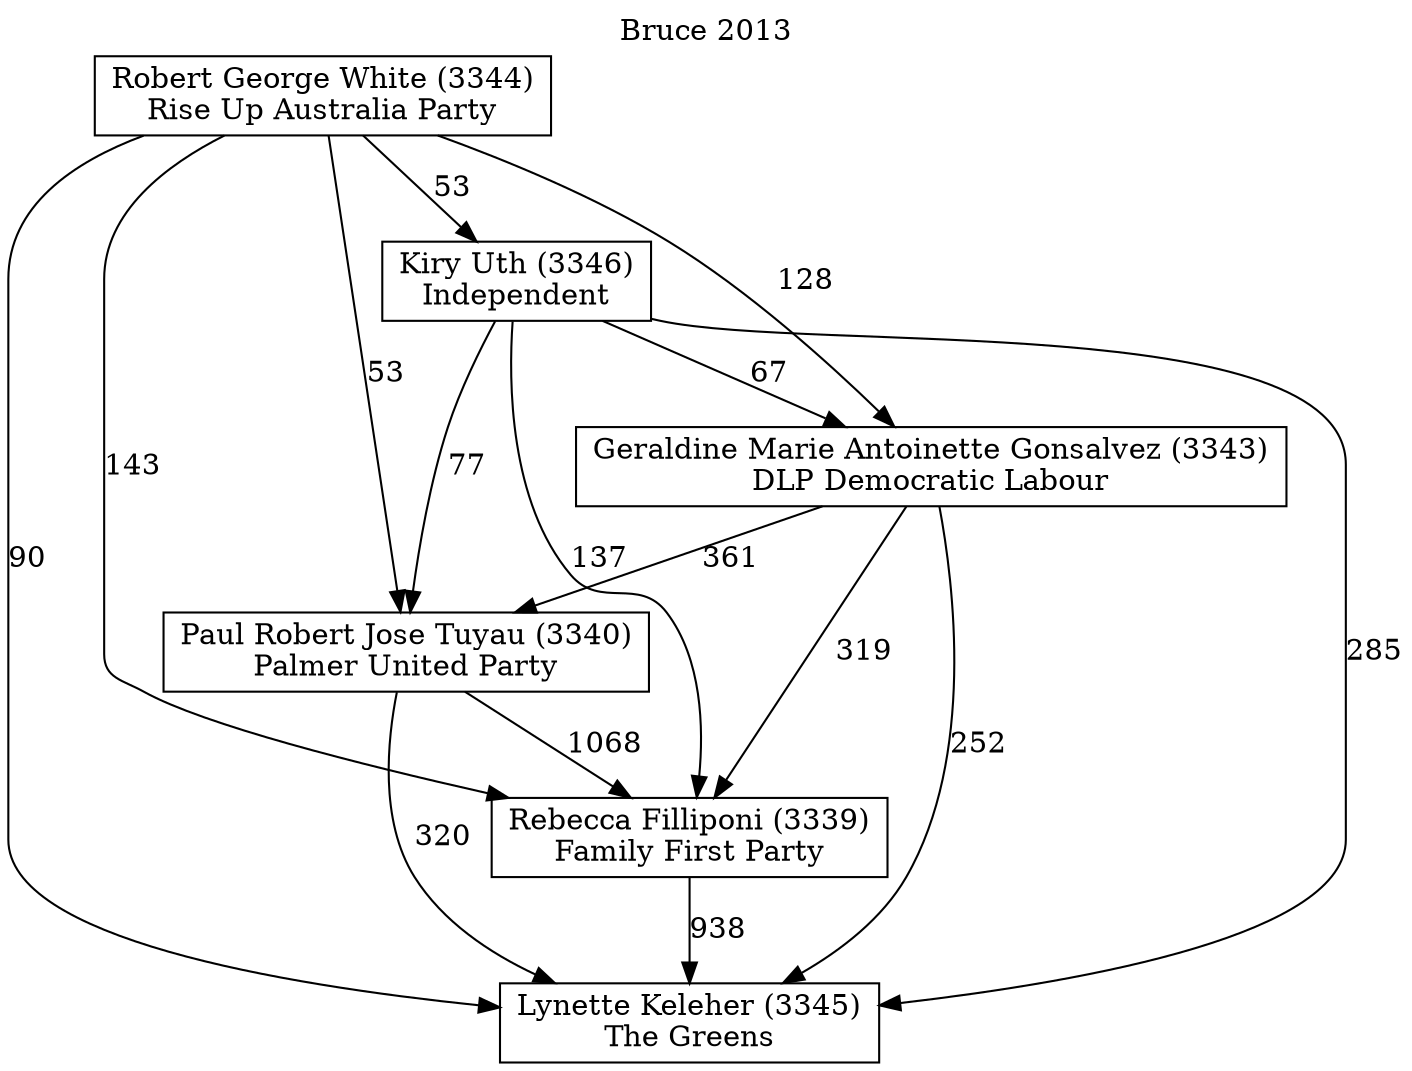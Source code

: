 // House preference flow
digraph "Lynette Keleher (3345)_Bruce_2013" {
	graph [label="Bruce 2013" labelloc=t]
	node [shape=box]
	"Lynette Keleher (3345)" [label="Lynette Keleher (3345)
The Greens"]
	"Rebecca Filliponi (3339)" [label="Rebecca Filliponi (3339)
Family First Party"]
	"Paul Robert Jose Tuyau (3340)" [label="Paul Robert Jose Tuyau (3340)
Palmer United Party"]
	"Geraldine Marie Antoinette Gonsalvez (3343)" [label="Geraldine Marie Antoinette Gonsalvez (3343)
DLP Democratic Labour"]
	"Kiry Uth (3346)" [label="Kiry Uth (3346)
Independent"]
	"Robert George White (3344)" [label="Robert George White (3344)
Rise Up Australia Party"]
	"Lynette Keleher (3345)" [label="Lynette Keleher (3345)
The Greens"]
	"Paul Robert Jose Tuyau (3340)" [label="Paul Robert Jose Tuyau (3340)
Palmer United Party"]
	"Geraldine Marie Antoinette Gonsalvez (3343)" [label="Geraldine Marie Antoinette Gonsalvez (3343)
DLP Democratic Labour"]
	"Kiry Uth (3346)" [label="Kiry Uth (3346)
Independent"]
	"Robert George White (3344)" [label="Robert George White (3344)
Rise Up Australia Party"]
	"Lynette Keleher (3345)" [label="Lynette Keleher (3345)
The Greens"]
	"Geraldine Marie Antoinette Gonsalvez (3343)" [label="Geraldine Marie Antoinette Gonsalvez (3343)
DLP Democratic Labour"]
	"Kiry Uth (3346)" [label="Kiry Uth (3346)
Independent"]
	"Robert George White (3344)" [label="Robert George White (3344)
Rise Up Australia Party"]
	"Lynette Keleher (3345)" [label="Lynette Keleher (3345)
The Greens"]
	"Kiry Uth (3346)" [label="Kiry Uth (3346)
Independent"]
	"Robert George White (3344)" [label="Robert George White (3344)
Rise Up Australia Party"]
	"Lynette Keleher (3345)" [label="Lynette Keleher (3345)
The Greens"]
	"Robert George White (3344)" [label="Robert George White (3344)
Rise Up Australia Party"]
	"Robert George White (3344)" [label="Robert George White (3344)
Rise Up Australia Party"]
	"Kiry Uth (3346)" [label="Kiry Uth (3346)
Independent"]
	"Robert George White (3344)" [label="Robert George White (3344)
Rise Up Australia Party"]
	"Robert George White (3344)" [label="Robert George White (3344)
Rise Up Australia Party"]
	"Geraldine Marie Antoinette Gonsalvez (3343)" [label="Geraldine Marie Antoinette Gonsalvez (3343)
DLP Democratic Labour"]
	"Kiry Uth (3346)" [label="Kiry Uth (3346)
Independent"]
	"Robert George White (3344)" [label="Robert George White (3344)
Rise Up Australia Party"]
	"Geraldine Marie Antoinette Gonsalvez (3343)" [label="Geraldine Marie Antoinette Gonsalvez (3343)
DLP Democratic Labour"]
	"Robert George White (3344)" [label="Robert George White (3344)
Rise Up Australia Party"]
	"Robert George White (3344)" [label="Robert George White (3344)
Rise Up Australia Party"]
	"Kiry Uth (3346)" [label="Kiry Uth (3346)
Independent"]
	"Robert George White (3344)" [label="Robert George White (3344)
Rise Up Australia Party"]
	"Robert George White (3344)" [label="Robert George White (3344)
Rise Up Australia Party"]
	"Paul Robert Jose Tuyau (3340)" [label="Paul Robert Jose Tuyau (3340)
Palmer United Party"]
	"Geraldine Marie Antoinette Gonsalvez (3343)" [label="Geraldine Marie Antoinette Gonsalvez (3343)
DLP Democratic Labour"]
	"Kiry Uth (3346)" [label="Kiry Uth (3346)
Independent"]
	"Robert George White (3344)" [label="Robert George White (3344)
Rise Up Australia Party"]
	"Paul Robert Jose Tuyau (3340)" [label="Paul Robert Jose Tuyau (3340)
Palmer United Party"]
	"Kiry Uth (3346)" [label="Kiry Uth (3346)
Independent"]
	"Robert George White (3344)" [label="Robert George White (3344)
Rise Up Australia Party"]
	"Paul Robert Jose Tuyau (3340)" [label="Paul Robert Jose Tuyau (3340)
Palmer United Party"]
	"Robert George White (3344)" [label="Robert George White (3344)
Rise Up Australia Party"]
	"Robert George White (3344)" [label="Robert George White (3344)
Rise Up Australia Party"]
	"Kiry Uth (3346)" [label="Kiry Uth (3346)
Independent"]
	"Robert George White (3344)" [label="Robert George White (3344)
Rise Up Australia Party"]
	"Robert George White (3344)" [label="Robert George White (3344)
Rise Up Australia Party"]
	"Geraldine Marie Antoinette Gonsalvez (3343)" [label="Geraldine Marie Antoinette Gonsalvez (3343)
DLP Democratic Labour"]
	"Kiry Uth (3346)" [label="Kiry Uth (3346)
Independent"]
	"Robert George White (3344)" [label="Robert George White (3344)
Rise Up Australia Party"]
	"Geraldine Marie Antoinette Gonsalvez (3343)" [label="Geraldine Marie Antoinette Gonsalvez (3343)
DLP Democratic Labour"]
	"Robert George White (3344)" [label="Robert George White (3344)
Rise Up Australia Party"]
	"Robert George White (3344)" [label="Robert George White (3344)
Rise Up Australia Party"]
	"Kiry Uth (3346)" [label="Kiry Uth (3346)
Independent"]
	"Robert George White (3344)" [label="Robert George White (3344)
Rise Up Australia Party"]
	"Robert George White (3344)" [label="Robert George White (3344)
Rise Up Australia Party"]
	"Rebecca Filliponi (3339)" [label="Rebecca Filliponi (3339)
Family First Party"]
	"Paul Robert Jose Tuyau (3340)" [label="Paul Robert Jose Tuyau (3340)
Palmer United Party"]
	"Geraldine Marie Antoinette Gonsalvez (3343)" [label="Geraldine Marie Antoinette Gonsalvez (3343)
DLP Democratic Labour"]
	"Kiry Uth (3346)" [label="Kiry Uth (3346)
Independent"]
	"Robert George White (3344)" [label="Robert George White (3344)
Rise Up Australia Party"]
	"Rebecca Filliponi (3339)" [label="Rebecca Filliponi (3339)
Family First Party"]
	"Geraldine Marie Antoinette Gonsalvez (3343)" [label="Geraldine Marie Antoinette Gonsalvez (3343)
DLP Democratic Labour"]
	"Kiry Uth (3346)" [label="Kiry Uth (3346)
Independent"]
	"Robert George White (3344)" [label="Robert George White (3344)
Rise Up Australia Party"]
	"Rebecca Filliponi (3339)" [label="Rebecca Filliponi (3339)
Family First Party"]
	"Kiry Uth (3346)" [label="Kiry Uth (3346)
Independent"]
	"Robert George White (3344)" [label="Robert George White (3344)
Rise Up Australia Party"]
	"Rebecca Filliponi (3339)" [label="Rebecca Filliponi (3339)
Family First Party"]
	"Robert George White (3344)" [label="Robert George White (3344)
Rise Up Australia Party"]
	"Robert George White (3344)" [label="Robert George White (3344)
Rise Up Australia Party"]
	"Kiry Uth (3346)" [label="Kiry Uth (3346)
Independent"]
	"Robert George White (3344)" [label="Robert George White (3344)
Rise Up Australia Party"]
	"Robert George White (3344)" [label="Robert George White (3344)
Rise Up Australia Party"]
	"Geraldine Marie Antoinette Gonsalvez (3343)" [label="Geraldine Marie Antoinette Gonsalvez (3343)
DLP Democratic Labour"]
	"Kiry Uth (3346)" [label="Kiry Uth (3346)
Independent"]
	"Robert George White (3344)" [label="Robert George White (3344)
Rise Up Australia Party"]
	"Geraldine Marie Antoinette Gonsalvez (3343)" [label="Geraldine Marie Antoinette Gonsalvez (3343)
DLP Democratic Labour"]
	"Robert George White (3344)" [label="Robert George White (3344)
Rise Up Australia Party"]
	"Robert George White (3344)" [label="Robert George White (3344)
Rise Up Australia Party"]
	"Kiry Uth (3346)" [label="Kiry Uth (3346)
Independent"]
	"Robert George White (3344)" [label="Robert George White (3344)
Rise Up Australia Party"]
	"Robert George White (3344)" [label="Robert George White (3344)
Rise Up Australia Party"]
	"Paul Robert Jose Tuyau (3340)" [label="Paul Robert Jose Tuyau (3340)
Palmer United Party"]
	"Geraldine Marie Antoinette Gonsalvez (3343)" [label="Geraldine Marie Antoinette Gonsalvez (3343)
DLP Democratic Labour"]
	"Kiry Uth (3346)" [label="Kiry Uth (3346)
Independent"]
	"Robert George White (3344)" [label="Robert George White (3344)
Rise Up Australia Party"]
	"Paul Robert Jose Tuyau (3340)" [label="Paul Robert Jose Tuyau (3340)
Palmer United Party"]
	"Kiry Uth (3346)" [label="Kiry Uth (3346)
Independent"]
	"Robert George White (3344)" [label="Robert George White (3344)
Rise Up Australia Party"]
	"Paul Robert Jose Tuyau (3340)" [label="Paul Robert Jose Tuyau (3340)
Palmer United Party"]
	"Robert George White (3344)" [label="Robert George White (3344)
Rise Up Australia Party"]
	"Robert George White (3344)" [label="Robert George White (3344)
Rise Up Australia Party"]
	"Kiry Uth (3346)" [label="Kiry Uth (3346)
Independent"]
	"Robert George White (3344)" [label="Robert George White (3344)
Rise Up Australia Party"]
	"Robert George White (3344)" [label="Robert George White (3344)
Rise Up Australia Party"]
	"Geraldine Marie Antoinette Gonsalvez (3343)" [label="Geraldine Marie Antoinette Gonsalvez (3343)
DLP Democratic Labour"]
	"Kiry Uth (3346)" [label="Kiry Uth (3346)
Independent"]
	"Robert George White (3344)" [label="Robert George White (3344)
Rise Up Australia Party"]
	"Geraldine Marie Antoinette Gonsalvez (3343)" [label="Geraldine Marie Antoinette Gonsalvez (3343)
DLP Democratic Labour"]
	"Robert George White (3344)" [label="Robert George White (3344)
Rise Up Australia Party"]
	"Robert George White (3344)" [label="Robert George White (3344)
Rise Up Australia Party"]
	"Kiry Uth (3346)" [label="Kiry Uth (3346)
Independent"]
	"Robert George White (3344)" [label="Robert George White (3344)
Rise Up Australia Party"]
	"Robert George White (3344)" [label="Robert George White (3344)
Rise Up Australia Party"]
	"Rebecca Filliponi (3339)" -> "Lynette Keleher (3345)" [label=938]
	"Paul Robert Jose Tuyau (3340)" -> "Rebecca Filliponi (3339)" [label=1068]
	"Geraldine Marie Antoinette Gonsalvez (3343)" -> "Paul Robert Jose Tuyau (3340)" [label=361]
	"Kiry Uth (3346)" -> "Geraldine Marie Antoinette Gonsalvez (3343)" [label=67]
	"Robert George White (3344)" -> "Kiry Uth (3346)" [label=53]
	"Paul Robert Jose Tuyau (3340)" -> "Lynette Keleher (3345)" [label=320]
	"Geraldine Marie Antoinette Gonsalvez (3343)" -> "Lynette Keleher (3345)" [label=252]
	"Kiry Uth (3346)" -> "Lynette Keleher (3345)" [label=285]
	"Robert George White (3344)" -> "Lynette Keleher (3345)" [label=90]
	"Robert George White (3344)" -> "Geraldine Marie Antoinette Gonsalvez (3343)" [label=128]
	"Kiry Uth (3346)" -> "Paul Robert Jose Tuyau (3340)" [label=77]
	"Robert George White (3344)" -> "Paul Robert Jose Tuyau (3340)" [label=53]
	"Geraldine Marie Antoinette Gonsalvez (3343)" -> "Rebecca Filliponi (3339)" [label=319]
	"Kiry Uth (3346)" -> "Rebecca Filliponi (3339)" [label=137]
	"Robert George White (3344)" -> "Rebecca Filliponi (3339)" [label=143]
}
